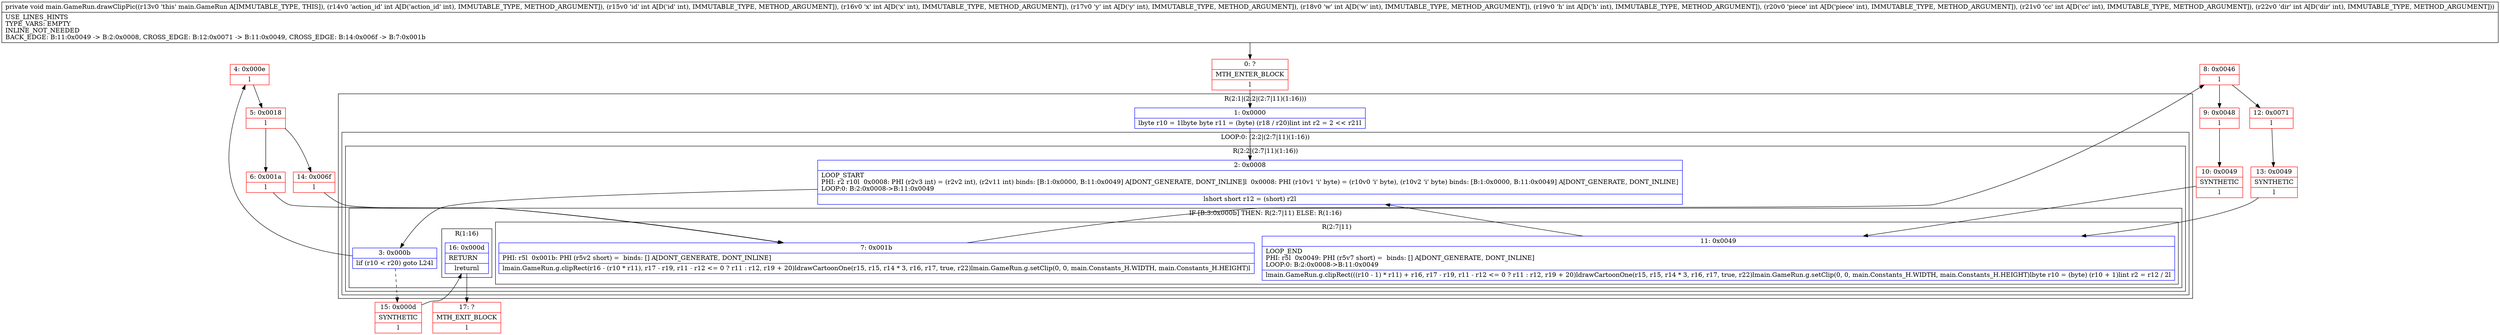 digraph "CFG formain.GameRun.drawClipPic(IIIIIIIII)V" {
subgraph cluster_Region_1890260397 {
label = "R(2:1|(2:2|(2:7|11)(1:16)))";
node [shape=record,color=blue];
Node_1 [shape=record,label="{1\:\ 0x0000|lbyte r10 = 1lbyte byte r11 = (byte) (r18 \/ r20)lint int r2 = 2 \<\< r21l}"];
subgraph cluster_LoopRegion_767525336 {
label = "LOOP:0: (2:2|(2:7|11)(1:16))";
node [shape=record,color=blue];
subgraph cluster_Region_949985687 {
label = "R(2:2|(2:7|11)(1:16))";
node [shape=record,color=blue];
Node_2 [shape=record,label="{2\:\ 0x0008|LOOP_START\lPHI: r2 r10l  0x0008: PHI (r2v3 int) = (r2v2 int), (r2v11 int) binds: [B:1:0x0000, B:11:0x0049] A[DONT_GENERATE, DONT_INLINE]l  0x0008: PHI (r10v1 'i' byte) = (r10v0 'i' byte), (r10v2 'i' byte) binds: [B:1:0x0000, B:11:0x0049] A[DONT_GENERATE, DONT_INLINE]\lLOOP:0: B:2:0x0008\-\>B:11:0x0049\l|lshort short r12 = (short) r2l}"];
subgraph cluster_IfRegion_1231392105 {
label = "IF [B:3:0x000b] THEN: R(2:7|11) ELSE: R(1:16)";
node [shape=record,color=blue];
Node_3 [shape=record,label="{3\:\ 0x000b|lif (r10 \< r20) goto L24l}"];
subgraph cluster_Region_331923446 {
label = "R(2:7|11)";
node [shape=record,color=blue];
Node_7 [shape=record,label="{7\:\ 0x001b|PHI: r5l  0x001b: PHI (r5v2 short) =  binds: [] A[DONT_GENERATE, DONT_INLINE]\l|lmain.GameRun.g.clipRect(r16 \- (r10 * r11), r17 \- r19, r11 \- r12 \<= 0 ? r11 : r12, r19 + 20)ldrawCartoonOne(r15, r15, r14 * 3, r16, r17, true, r22)lmain.GameRun.g.setClip(0, 0, main.Constants_H.WIDTH, main.Constants_H.HEIGHT)l}"];
Node_11 [shape=record,label="{11\:\ 0x0049|LOOP_END\lPHI: r5l  0x0049: PHI (r5v7 short) =  binds: [] A[DONT_GENERATE, DONT_INLINE]\lLOOP:0: B:2:0x0008\-\>B:11:0x0049\l|lmain.GameRun.g.clipRect(((r10 \- 1) * r11) + r16, r17 \- r19, r11 \- r12 \<= 0 ? r11 : r12, r19 + 20)ldrawCartoonOne(r15, r15, r14 * 3, r16, r17, true, r22)lmain.GameRun.g.setClip(0, 0, main.Constants_H.WIDTH, main.Constants_H.HEIGHT)lbyte r10 = (byte) (r10 + 1)lint r2 = r12 \/ 2l}"];
}
subgraph cluster_Region_461615137 {
label = "R(1:16)";
node [shape=record,color=blue];
Node_16 [shape=record,label="{16\:\ 0x000d|RETURN\l|lreturnl}"];
}
}
}
}
}
Node_0 [shape=record,color=red,label="{0\:\ ?|MTH_ENTER_BLOCK\l|l}"];
Node_4 [shape=record,color=red,label="{4\:\ 0x000e|l}"];
Node_5 [shape=record,color=red,label="{5\:\ 0x0018|l}"];
Node_6 [shape=record,color=red,label="{6\:\ 0x001a|l}"];
Node_8 [shape=record,color=red,label="{8\:\ 0x0046|l}"];
Node_9 [shape=record,color=red,label="{9\:\ 0x0048|l}"];
Node_10 [shape=record,color=red,label="{10\:\ 0x0049|SYNTHETIC\l|l}"];
Node_12 [shape=record,color=red,label="{12\:\ 0x0071|l}"];
Node_13 [shape=record,color=red,label="{13\:\ 0x0049|SYNTHETIC\l|l}"];
Node_14 [shape=record,color=red,label="{14\:\ 0x006f|l}"];
Node_15 [shape=record,color=red,label="{15\:\ 0x000d|SYNTHETIC\l|l}"];
Node_17 [shape=record,color=red,label="{17\:\ ?|MTH_EXIT_BLOCK\l|l}"];
MethodNode[shape=record,label="{private void main.GameRun.drawClipPic((r13v0 'this' main.GameRun A[IMMUTABLE_TYPE, THIS]), (r14v0 'action_id' int A[D('action_id' int), IMMUTABLE_TYPE, METHOD_ARGUMENT]), (r15v0 'id' int A[D('id' int), IMMUTABLE_TYPE, METHOD_ARGUMENT]), (r16v0 'x' int A[D('x' int), IMMUTABLE_TYPE, METHOD_ARGUMENT]), (r17v0 'y' int A[D('y' int), IMMUTABLE_TYPE, METHOD_ARGUMENT]), (r18v0 'w' int A[D('w' int), IMMUTABLE_TYPE, METHOD_ARGUMENT]), (r19v0 'h' int A[D('h' int), IMMUTABLE_TYPE, METHOD_ARGUMENT]), (r20v0 'piece' int A[D('piece' int), IMMUTABLE_TYPE, METHOD_ARGUMENT]), (r21v0 'cc' int A[D('cc' int), IMMUTABLE_TYPE, METHOD_ARGUMENT]), (r22v0 'dir' int A[D('dir' int), IMMUTABLE_TYPE, METHOD_ARGUMENT]))  | USE_LINES_HINTS\lTYPE_VARS: EMPTY\lINLINE_NOT_NEEDED\lBACK_EDGE: B:11:0x0049 \-\> B:2:0x0008, CROSS_EDGE: B:12:0x0071 \-\> B:11:0x0049, CROSS_EDGE: B:14:0x006f \-\> B:7:0x001b\l}"];
MethodNode -> Node_0;
Node_1 -> Node_2;
Node_2 -> Node_3;
Node_3 -> Node_4;
Node_3 -> Node_15[style=dashed];
Node_7 -> Node_8;
Node_11 -> Node_2;
Node_16 -> Node_17;
Node_0 -> Node_1;
Node_4 -> Node_5;
Node_5 -> Node_6;
Node_5 -> Node_14;
Node_6 -> Node_7;
Node_8 -> Node_9;
Node_8 -> Node_12;
Node_9 -> Node_10;
Node_10 -> Node_11;
Node_12 -> Node_13;
Node_13 -> Node_11;
Node_14 -> Node_7;
Node_15 -> Node_16;
}

